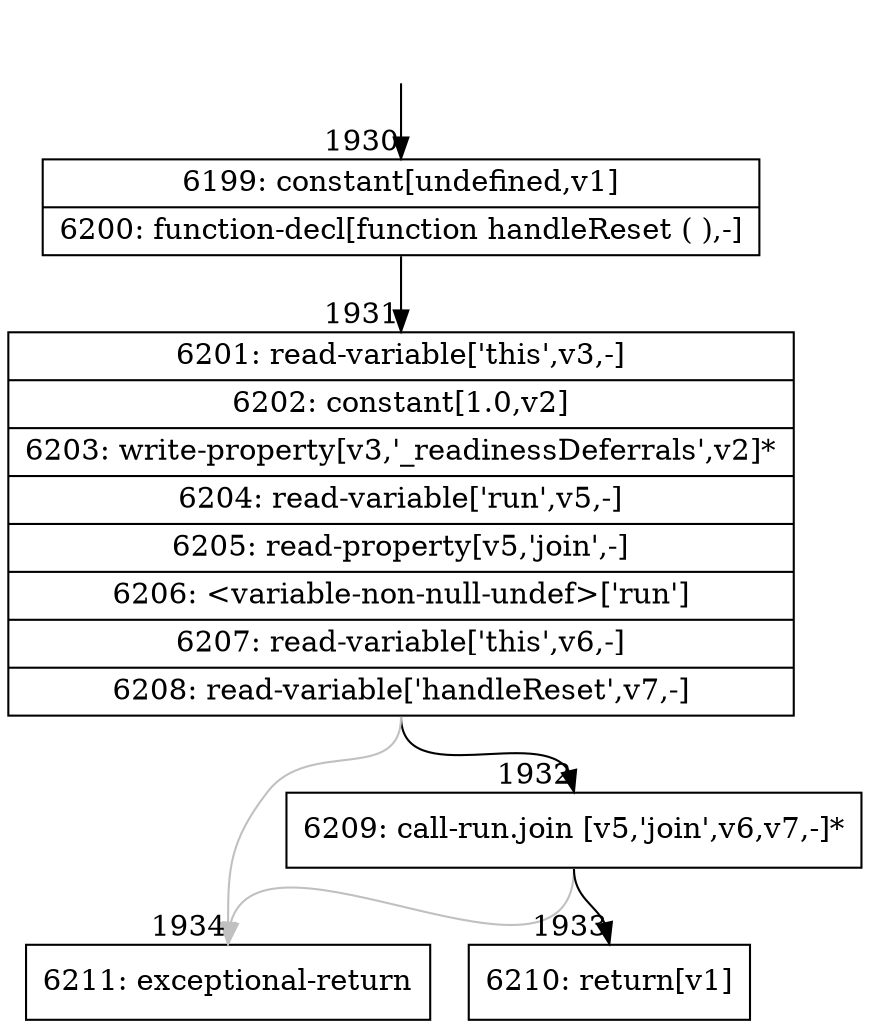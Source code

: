 digraph {
rankdir="TD"
BB_entry147[shape=none,label=""];
BB_entry147 -> BB1930 [tailport=s, headport=n, headlabel="    1930"]
BB1930 [shape=record label="{6199: constant[undefined,v1]|6200: function-decl[function handleReset ( ),-]}" ] 
BB1930 -> BB1931 [tailport=s, headport=n, headlabel="      1931"]
BB1931 [shape=record label="{6201: read-variable['this',v3,-]|6202: constant[1.0,v2]|6203: write-property[v3,'_readinessDeferrals',v2]*|6204: read-variable['run',v5,-]|6205: read-property[v5,'join',-]|6206: \<variable-non-null-undef\>['run']|6207: read-variable['this',v6,-]|6208: read-variable['handleReset',v7,-]}" ] 
BB1931 -> BB1932 [tailport=s, headport=n, headlabel="      1932"]
BB1931 -> BB1934 [tailport=s, headport=n, color=gray, headlabel="      1934"]
BB1932 [shape=record label="{6209: call-run.join [v5,'join',v6,v7,-]*}" ] 
BB1932 -> BB1933 [tailport=s, headport=n, headlabel="      1933"]
BB1932 -> BB1934 [tailport=s, headport=n, color=gray]
BB1933 [shape=record label="{6210: return[v1]}" ] 
BB1934 [shape=record label="{6211: exceptional-return}" ] 
//#$~ 3087
}
